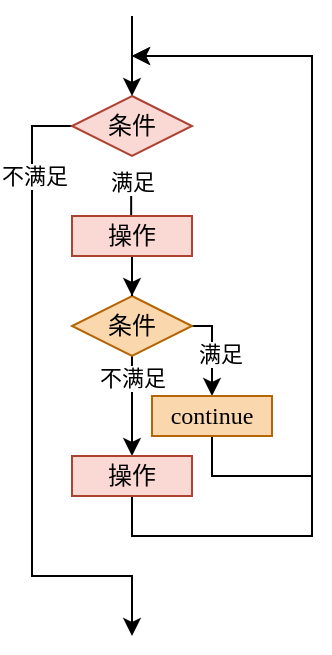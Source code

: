 <mxfile version="22.1.11" type="device">
  <diagram name="Page-1" id="LtMPOSMvzV6gFBnCF_me">
    <mxGraphModel dx="814" dy="559" grid="1" gridSize="10" guides="1" tooltips="1" connect="1" arrows="1" fold="1" page="0" pageScale="1" pageWidth="850" pageHeight="1100" math="0" shadow="0">
      <root>
        <mxCell id="0" />
        <mxCell id="1" parent="0" />
        <mxCell id="-0KTXw_X6UCVRfEU2iS6-6" style="edgeStyle=orthogonalEdgeStyle;rounded=0;orthogonalLoop=1;jettySize=auto;html=1;" edge="1" parent="1" source="8Ifmvfzh9Me1tGv9ybPd-17" target="-0KTXw_X6UCVRfEU2iS6-2">
          <mxGeometry relative="1" as="geometry" />
        </mxCell>
        <mxCell id="-0KTXw_X6UCVRfEU2iS6-7" value="不满足" style="edgeLabel;html=1;align=center;verticalAlign=middle;resizable=0;points=[];" vertex="1" connectable="0" parent="-0KTXw_X6UCVRfEU2iS6-6">
          <mxGeometry x="-0.703" y="-3" relative="1" as="geometry">
            <mxPoint x="3" y="3" as="offset" />
          </mxGeometry>
        </mxCell>
        <mxCell id="-0KTXw_X6UCVRfEU2iS6-9" style="edgeStyle=orthogonalEdgeStyle;rounded=0;orthogonalLoop=1;jettySize=auto;html=1;" edge="1" parent="1" source="8Ifmvfzh9Me1tGv9ybPd-17" target="8Ifmvfzh9Me1tGv9ybPd-19">
          <mxGeometry relative="1" as="geometry">
            <Array as="points">
              <mxPoint x="490" y="325" />
            </Array>
          </mxGeometry>
        </mxCell>
        <mxCell id="-0KTXw_X6UCVRfEU2iS6-10" value="满足" style="edgeLabel;html=1;align=center;verticalAlign=middle;resizable=0;points=[];" vertex="1" connectable="0" parent="-0KTXw_X6UCVRfEU2iS6-9">
          <mxGeometry x="0.071" y="4" relative="1" as="geometry">
            <mxPoint as="offset" />
          </mxGeometry>
        </mxCell>
        <mxCell id="8Ifmvfzh9Me1tGv9ybPd-17" value="&lt;font face=&quot;consolas&quot;&gt;条件&lt;/font&gt;" style="rhombus;whiteSpace=wrap;html=1;fillColor=#fad7ac;strokeColor=#b46504;" parent="1" vertex="1">
          <mxGeometry x="420" y="310" width="60" height="30" as="geometry" />
        </mxCell>
        <mxCell id="Y2aI2raSEUyINizC8spM-8" style="edgeStyle=orthogonalEdgeStyle;rounded=0;orthogonalLoop=1;jettySize=auto;html=1;exitX=0.5;exitY=1;exitDx=0;exitDy=0;" parent="1" source="8Ifmvfzh9Me1tGv9ybPd-19" edge="1">
          <mxGeometry relative="1" as="geometry">
            <mxPoint x="450" y="190" as="targetPoint" />
            <Array as="points">
              <mxPoint x="490" y="400" />
              <mxPoint x="540" y="400" />
              <mxPoint x="540" y="190" />
            </Array>
          </mxGeometry>
        </mxCell>
        <mxCell id="8Ifmvfzh9Me1tGv9ybPd-19" value="&lt;font face=&quot;consolas&quot;&gt;continue&lt;/font&gt;" style="rounded=0;whiteSpace=wrap;html=1;fillColor=#fad7ac;strokeColor=#b46504;" parent="1" vertex="1">
          <mxGeometry x="460" y="360" width="60" height="20" as="geometry" />
        </mxCell>
        <mxCell id="8Ifmvfzh9Me1tGv9ybPd-40" style="edgeStyle=orthogonalEdgeStyle;rounded=0;orthogonalLoop=1;jettySize=auto;html=1;entryX=0.5;entryY=0;entryDx=0;entryDy=0;" parent="1" edge="1">
          <mxGeometry relative="1" as="geometry">
            <mxPoint x="449.58" y="250" as="sourcePoint" />
            <mxPoint x="449.58" y="280" as="targetPoint" />
          </mxGeometry>
        </mxCell>
        <mxCell id="8Ifmvfzh9Me1tGv9ybPd-44" value="满足" style="edgeLabel;html=1;align=center;verticalAlign=middle;resizable=0;points=[];" parent="8Ifmvfzh9Me1tGv9ybPd-40" vertex="1" connectable="0">
          <mxGeometry x="0.619" y="-2" relative="1" as="geometry">
            <mxPoint x="2" y="-22" as="offset" />
          </mxGeometry>
        </mxCell>
        <mxCell id="Y2aI2raSEUyINizC8spM-14" style="edgeStyle=orthogonalEdgeStyle;rounded=0;orthogonalLoop=1;jettySize=auto;html=1;" parent="1" source="8Ifmvfzh9Me1tGv9ybPd-36" edge="1">
          <mxGeometry relative="1" as="geometry">
            <Array as="points">
              <mxPoint x="400" y="225" />
              <mxPoint x="400" y="450" />
              <mxPoint x="450" y="450" />
            </Array>
            <mxPoint x="450" y="480" as="targetPoint" />
          </mxGeometry>
        </mxCell>
        <mxCell id="Y2aI2raSEUyINizC8spM-22" value="不满足" style="edgeLabel;html=1;align=center;verticalAlign=middle;resizable=0;points=[];" parent="Y2aI2raSEUyINizC8spM-14" vertex="1" connectable="0">
          <mxGeometry x="-0.892" y="1" relative="1" as="geometry">
            <mxPoint x="-2" y="24" as="offset" />
          </mxGeometry>
        </mxCell>
        <mxCell id="8Ifmvfzh9Me1tGv9ybPd-36" value="条件" style="rhombus;whiteSpace=wrap;html=1;fillColor=#fad9d5;strokeColor=#ae4132;fontFamily=consolas;" parent="1" vertex="1">
          <mxGeometry x="420" y="210" width="60" height="30" as="geometry" />
        </mxCell>
        <mxCell id="Y2aI2raSEUyINizC8spM-6" style="edgeStyle=orthogonalEdgeStyle;rounded=0;orthogonalLoop=1;jettySize=auto;html=1;" parent="1" source="8Ifmvfzh9Me1tGv9ybPd-38" target="8Ifmvfzh9Me1tGv9ybPd-17" edge="1">
          <mxGeometry relative="1" as="geometry" />
        </mxCell>
        <mxCell id="8Ifmvfzh9Me1tGv9ybPd-38" value="操作" style="rounded=0;whiteSpace=wrap;html=1;fillColor=#fad9d5;strokeColor=#ae4132;fontFamily=consolas;" parent="1" vertex="1">
          <mxGeometry x="420" y="270" width="60" height="20" as="geometry" />
        </mxCell>
        <mxCell id="Y2aI2raSEUyINizC8spM-10" style="edgeStyle=orthogonalEdgeStyle;rounded=0;orthogonalLoop=1;jettySize=auto;html=1;" parent="1" source="-0KTXw_X6UCVRfEU2iS6-2" edge="1">
          <mxGeometry relative="1" as="geometry">
            <mxPoint x="450" y="190" as="targetPoint" />
            <mxPoint x="450" y="470" as="sourcePoint" />
            <Array as="points">
              <mxPoint x="450" y="430" />
              <mxPoint x="540" y="430" />
              <mxPoint x="540" y="190" />
            </Array>
          </mxGeometry>
        </mxCell>
        <mxCell id="Y2aI2raSEUyINizC8spM-19" style="edgeStyle=orthogonalEdgeStyle;rounded=0;orthogonalLoop=1;jettySize=auto;html=1;" parent="1" target="8Ifmvfzh9Me1tGv9ybPd-36" edge="1">
          <mxGeometry relative="1" as="geometry">
            <mxPoint x="450" y="170" as="sourcePoint" />
            <Array as="points">
              <mxPoint x="450" y="180" />
              <mxPoint x="450" y="180" />
            </Array>
          </mxGeometry>
        </mxCell>
        <mxCell id="-0KTXw_X6UCVRfEU2iS6-2" value="操作" style="rounded=0;whiteSpace=wrap;html=1;fillColor=#fad9d5;strokeColor=#ae4132;fontFamily=consolas;" vertex="1" parent="1">
          <mxGeometry x="420" y="390" width="60" height="20" as="geometry" />
        </mxCell>
      </root>
    </mxGraphModel>
  </diagram>
</mxfile>
